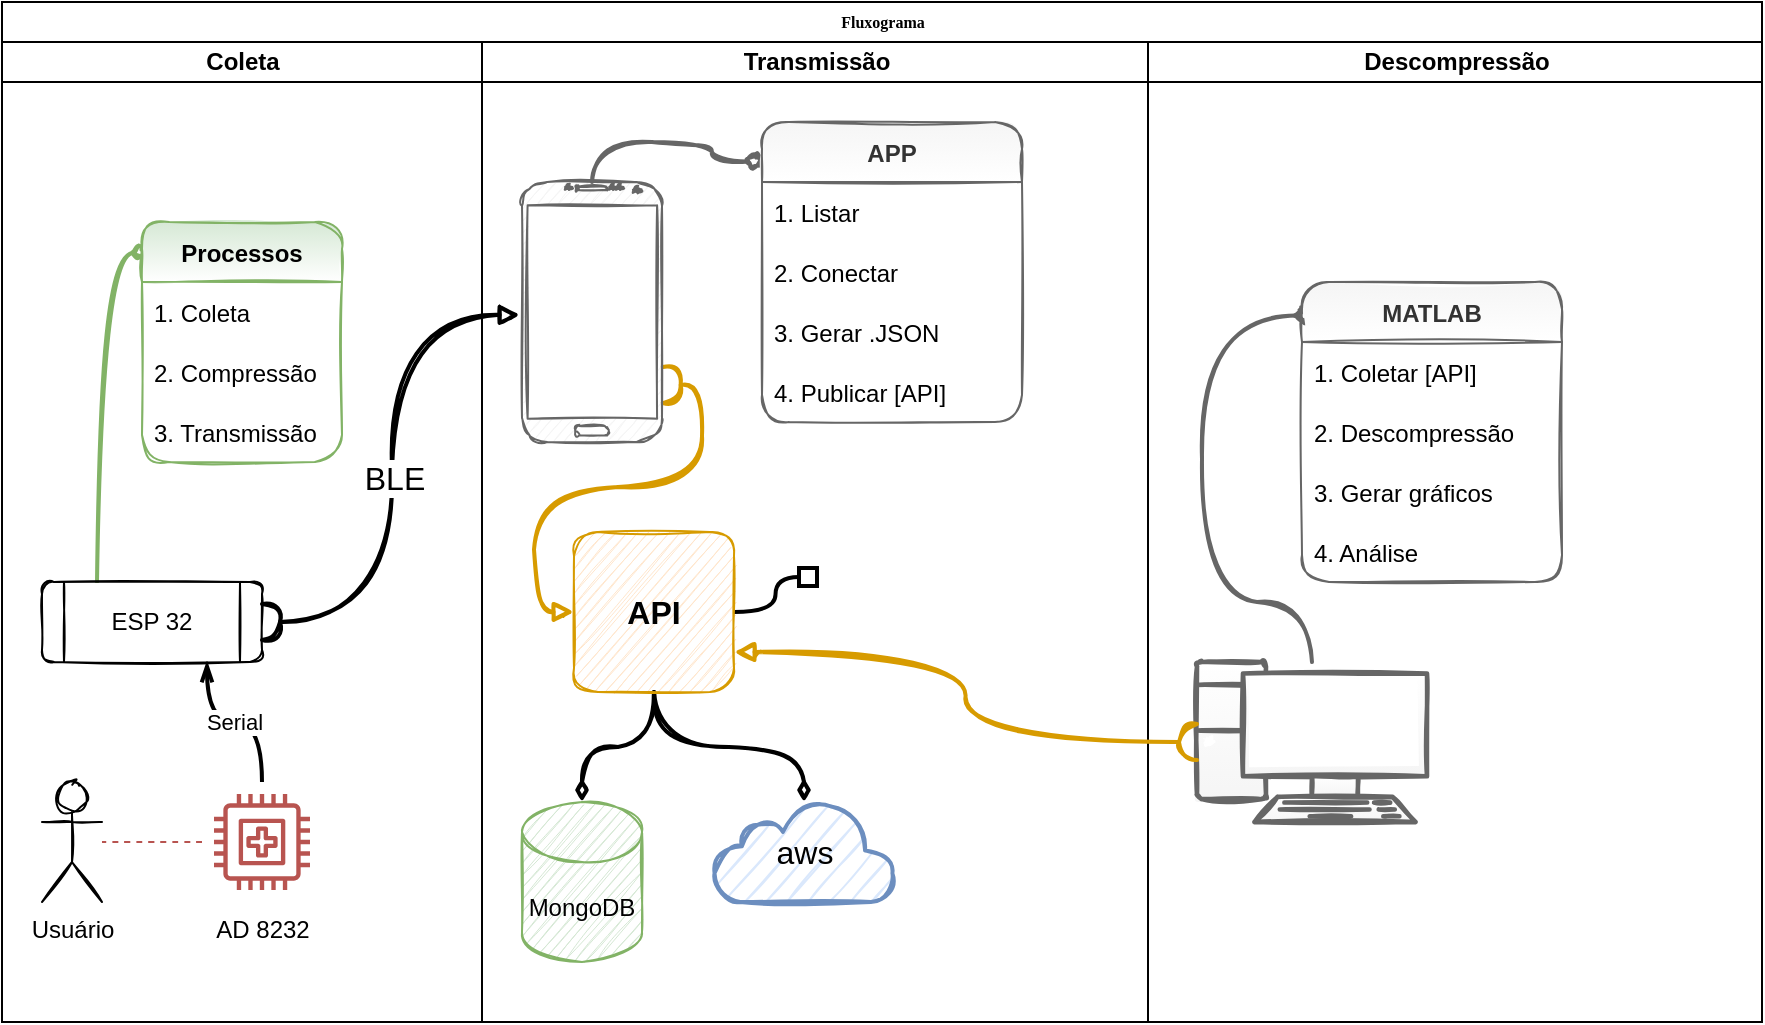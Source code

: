 <mxfile version="18.1.2" type="github">
  <diagram name="Page-1" id="74e2e168-ea6b-b213-b513-2b3c1d86103e">
    <mxGraphModel dx="1185" dy="693" grid="1" gridSize="10" guides="1" tooltips="1" connect="1" arrows="1" fold="1" page="1" pageScale="1" pageWidth="1100" pageHeight="850" background="none" math="0" shadow="0">
      <root>
        <mxCell id="0" />
        <mxCell id="1" parent="0" />
        <mxCell id="77e6c97f196da883-1" value="Fluxograma" style="swimlane;childLayout=stackLayout;startSize=20;rounded=0;shadow=0;labelBackgroundColor=none;strokeWidth=1;fontFamily=Verdana;fontSize=8;align=center;html=1;spacing=2;labelPosition=center;verticalLabelPosition=middle;verticalAlign=middle;swimlaneFillColor=default;" parent="1" vertex="1">
          <mxGeometry x="110" y="110" width="880" height="510" as="geometry">
            <mxRectangle x="104" y="120" width="50" height="40" as="alternateBounds" />
          </mxGeometry>
        </mxCell>
        <mxCell id="77e6c97f196da883-2" value="Coleta" style="swimlane;html=1;startSize=20;" parent="77e6c97f196da883-1" vertex="1">
          <mxGeometry y="20" width="240" height="490" as="geometry" />
        </mxCell>
        <mxCell id="hCg4Fm0Abpj_WRQdYtu--1" value="Usuário" style="shape=umlActor;verticalLabelPosition=bottom;verticalAlign=top;html=1;outlineConnect=0;sketch=1;" vertex="1" parent="77e6c97f196da883-2">
          <mxGeometry x="20" y="370" width="30" height="60" as="geometry" />
        </mxCell>
        <mxCell id="hCg4Fm0Abpj_WRQdYtu--13" value="Serial" style="edgeStyle=orthogonalEdgeStyle;curved=1;orthogonalLoop=1;jettySize=auto;html=1;entryX=0.75;entryY=1;entryDx=0;entryDy=0;endArrow=openThin;endFill=0;strokeWidth=2;" edge="1" parent="77e6c97f196da883-2" source="hCg4Fm0Abpj_WRQdYtu--6" target="hCg4Fm0Abpj_WRQdYtu--7">
          <mxGeometry relative="1" as="geometry" />
        </mxCell>
        <mxCell id="hCg4Fm0Abpj_WRQdYtu--16" style="edgeStyle=orthogonalEdgeStyle;curved=1;orthogonalLoop=1;jettySize=auto;html=1;dashed=1;endArrow=none;endFill=0;fillColor=#f8cecc;strokeColor=#b85450;" edge="1" parent="77e6c97f196da883-2" source="hCg4Fm0Abpj_WRQdYtu--6" target="hCg4Fm0Abpj_WRQdYtu--1">
          <mxGeometry relative="1" as="geometry" />
        </mxCell>
        <mxCell id="hCg4Fm0Abpj_WRQdYtu--6" value="AD 8232" style="sketch=0;outlineConnect=0;strokeColor=#b85450;fillColor=none;dashed=0;verticalLabelPosition=bottom;verticalAlign=top;align=center;html=1;fontSize=12;fontStyle=0;aspect=fixed;shape=mxgraph.aws4.resourceIcon;resIcon=mxgraph.aws4.medical_emergency;shadow=0;" vertex="1" parent="77e6c97f196da883-2">
          <mxGeometry x="100" y="370" width="60" height="60" as="geometry" />
        </mxCell>
        <mxCell id="hCg4Fm0Abpj_WRQdYtu--14" style="edgeStyle=orthogonalEdgeStyle;curved=1;orthogonalLoop=1;jettySize=auto;html=1;exitX=0.25;exitY=0;exitDx=0;exitDy=0;entryX=-0.006;entryY=0.128;entryDx=0;entryDy=0;entryPerimeter=0;endArrow=oval;endFill=1;fillColor=#d5e8d4;strokeColor=#82b366;strokeWidth=2;sketch=1;" edge="1" parent="77e6c97f196da883-2" source="hCg4Fm0Abpj_WRQdYtu--7" target="hCg4Fm0Abpj_WRQdYtu--8">
          <mxGeometry relative="1" as="geometry" />
        </mxCell>
        <mxCell id="hCg4Fm0Abpj_WRQdYtu--7" value="ESP 32" style="shape=process;whiteSpace=wrap;html=1;backgroundOutline=1;glass=0;rounded=1;sketch=1;" vertex="1" parent="77e6c97f196da883-2">
          <mxGeometry x="20" y="270" width="110" height="40" as="geometry" />
        </mxCell>
        <mxCell id="hCg4Fm0Abpj_WRQdYtu--8" value="Processos" style="swimlane;fontStyle=1;childLayout=stackLayout;horizontal=1;startSize=30;horizontalStack=0;resizeParent=1;resizeParentMax=0;resizeLast=0;collapsible=1;marginBottom=0;glass=0;sketch=1;rounded=1;fillColor=#d5e8d4;strokeColor=#82b366;gradientColor=#ffffff;" vertex="1" parent="77e6c97f196da883-2">
          <mxGeometry x="70" y="90" width="100" height="120" as="geometry" />
        </mxCell>
        <mxCell id="hCg4Fm0Abpj_WRQdYtu--9" value="1. Coleta" style="text;strokeColor=none;fillColor=none;align=left;verticalAlign=middle;spacingLeft=4;spacingRight=4;overflow=hidden;points=[[0,0.5],[1,0.5]];portConstraint=eastwest;rotatable=0;" vertex="1" parent="hCg4Fm0Abpj_WRQdYtu--8">
          <mxGeometry y="30" width="100" height="30" as="geometry" />
        </mxCell>
        <mxCell id="hCg4Fm0Abpj_WRQdYtu--10" value="2. Compressão" style="text;strokeColor=none;fillColor=none;align=left;verticalAlign=middle;spacingLeft=4;spacingRight=4;overflow=hidden;points=[[0,0.5],[1,0.5]];portConstraint=eastwest;rotatable=0;" vertex="1" parent="hCg4Fm0Abpj_WRQdYtu--8">
          <mxGeometry y="60" width="100" height="30" as="geometry" />
        </mxCell>
        <mxCell id="hCg4Fm0Abpj_WRQdYtu--11" value="3. Transmissão" style="text;strokeColor=none;fillColor=none;align=left;verticalAlign=middle;spacingLeft=4;spacingRight=4;overflow=hidden;points=[[0,0.5],[1,0.5]];portConstraint=eastwest;rotatable=0;" vertex="1" parent="hCg4Fm0Abpj_WRQdYtu--8">
          <mxGeometry y="90" width="100" height="30" as="geometry" />
        </mxCell>
        <mxCell id="77e6c97f196da883-3" value="Transmissão" style="swimlane;html=1;startSize=20;" parent="77e6c97f196da883-1" vertex="1">
          <mxGeometry x="240" y="20" width="333" height="490" as="geometry" />
        </mxCell>
        <mxCell id="hCg4Fm0Abpj_WRQdYtu--39" style="edgeStyle=orthogonalEdgeStyle;curved=1;orthogonalLoop=1;jettySize=auto;html=1;entryX=-0.03;entryY=0.132;entryDx=0;entryDy=0;fontSize=9;startArrow=none;startFill=0;endArrow=oval;endFill=1;exitX=0.5;exitY=0;exitDx=0;exitDy=0;exitPerimeter=0;entryPerimeter=0;fillColor=#f5f5f5;strokeColor=#666666;strokeWidth=2;sketch=1;" edge="1" parent="77e6c97f196da883-3" source="hCg4Fm0Abpj_WRQdYtu--17" target="hCg4Fm0Abpj_WRQdYtu--35">
          <mxGeometry relative="1" as="geometry" />
        </mxCell>
        <mxCell id="hCg4Fm0Abpj_WRQdYtu--70" style="edgeStyle=orthogonalEdgeStyle;curved=1;orthogonalLoop=1;jettySize=auto;html=1;entryX=0;entryY=0.5;entryDx=0;entryDy=0;fontSize=16;startArrow=halfCircle;startFill=0;endArrow=block;endFill=1;sketch=1;strokeWidth=2;fillColor=#ffe6cc;strokeColor=#d79b00;shadow=0;exitX=1.005;exitY=0.781;exitDx=0;exitDy=0;exitPerimeter=0;" edge="1" parent="77e6c97f196da883-3" source="hCg4Fm0Abpj_WRQdYtu--17" target="hCg4Fm0Abpj_WRQdYtu--67">
          <mxGeometry relative="1" as="geometry" />
        </mxCell>
        <mxCell id="hCg4Fm0Abpj_WRQdYtu--17" value="" style="verticalLabelPosition=bottom;verticalAlign=top;html=1;shadow=0;dashed=0;strokeWidth=1;shape=mxgraph.android.phone2;strokeColor=#666666;rounded=1;glass=0;sketch=1;fillColor=#f5f5f5;fontColor=#333333;" vertex="1" parent="77e6c97f196da883-3">
          <mxGeometry x="20" y="70" width="70" height="130" as="geometry" />
        </mxCell>
        <mxCell id="hCg4Fm0Abpj_WRQdYtu--22" value="MongoDB" style="shape=cylinder3;whiteSpace=wrap;html=1;boundedLbl=1;backgroundOutline=1;size=15;rounded=1;shadow=0;glass=0;sketch=1;fillColor=#d5e8d4;strokeColor=#82b366;" vertex="1" parent="77e6c97f196da883-3">
          <mxGeometry x="20" y="380" width="60" height="80" as="geometry" />
        </mxCell>
        <mxCell id="hCg4Fm0Abpj_WRQdYtu--35" value="APP" style="swimlane;fontStyle=1;childLayout=stackLayout;horizontal=1;startSize=30;horizontalStack=0;resizeParent=1;resizeParentMax=0;resizeLast=0;collapsible=1;marginBottom=0;glass=0;sketch=1;rounded=1;fillColor=#f5f5f5;strokeColor=#666666;fontColor=#333333;gradientColor=#ffffff;container=1;" vertex="1" parent="77e6c97f196da883-3">
          <mxGeometry x="140" y="40" width="130" height="150" as="geometry" />
        </mxCell>
        <mxCell id="hCg4Fm0Abpj_WRQdYtu--36" value="1. Listar" style="text;strokeColor=none;fillColor=none;align=left;verticalAlign=middle;spacingLeft=4;spacingRight=4;overflow=hidden;points=[[0,0.5],[1,0.5]];portConstraint=eastwest;rotatable=0;" vertex="1" parent="77e6c97f196da883-3">
          <mxGeometry x="140" y="70" width="130" height="30" as="geometry" />
        </mxCell>
        <mxCell id="hCg4Fm0Abpj_WRQdYtu--37" value="2. Conectar" style="text;strokeColor=none;fillColor=none;align=left;verticalAlign=middle;spacingLeft=4;spacingRight=4;overflow=hidden;points=[[0,0.5],[1,0.5]];portConstraint=eastwest;rotatable=0;" vertex="1" parent="77e6c97f196da883-3">
          <mxGeometry x="140" y="100" width="130" height="30" as="geometry" />
        </mxCell>
        <mxCell id="hCg4Fm0Abpj_WRQdYtu--38" value="3. Gerar .JSON" style="text;strokeColor=none;fillColor=none;align=left;verticalAlign=middle;spacingLeft=4;spacingRight=4;overflow=hidden;points=[[0,0.5],[1,0.5]];portConstraint=eastwest;rotatable=0;" vertex="1" parent="77e6c97f196da883-3">
          <mxGeometry x="140" y="130" width="130" height="30" as="geometry" />
        </mxCell>
        <mxCell id="hCg4Fm0Abpj_WRQdYtu--53" value="4. Publicar [API]" style="text;strokeColor=none;fillColor=none;align=left;verticalAlign=middle;spacingLeft=4;spacingRight=4;overflow=hidden;points=[[0,0.5],[1,0.5]];portConstraint=eastwest;rotatable=0;" vertex="1" parent="77e6c97f196da883-3">
          <mxGeometry x="140" y="160" width="130" height="30" as="geometry" />
        </mxCell>
        <mxCell id="hCg4Fm0Abpj_WRQdYtu--52" style="group" vertex="1" connectable="0" parent="77e6c97f196da883-3">
          <mxGeometry x="140" y="190" width="130" height="90" as="geometry" />
        </mxCell>
        <mxCell id="hCg4Fm0Abpj_WRQdYtu--71" style="edgeStyle=orthogonalEdgeStyle;curved=1;sketch=1;orthogonalLoop=1;jettySize=auto;html=1;exitX=0.5;exitY=1;exitDx=0;exitDy=0;entryX=0.5;entryY=0;entryDx=0;entryDy=0;entryPerimeter=0;fontSize=16;startArrow=none;startFill=0;endArrow=diamondThin;endFill=1;strokeWidth=2;" edge="1" parent="77e6c97f196da883-3" source="hCg4Fm0Abpj_WRQdYtu--67" target="hCg4Fm0Abpj_WRQdYtu--22">
          <mxGeometry relative="1" as="geometry" />
        </mxCell>
        <mxCell id="hCg4Fm0Abpj_WRQdYtu--72" style="edgeStyle=orthogonalEdgeStyle;curved=1;sketch=1;orthogonalLoop=1;jettySize=auto;html=1;exitX=0.5;exitY=1;exitDx=0;exitDy=0;fontSize=16;startArrow=none;startFill=0;endArrow=diamondThin;endFill=1;strokeWidth=2;" edge="1" parent="77e6c97f196da883-3" source="hCg4Fm0Abpj_WRQdYtu--67" target="hCg4Fm0Abpj_WRQdYtu--78">
          <mxGeometry relative="1" as="geometry">
            <mxPoint x="166.5" y="380" as="targetPoint" />
          </mxGeometry>
        </mxCell>
        <mxCell id="hCg4Fm0Abpj_WRQdYtu--77" style="edgeStyle=orthogonalEdgeStyle;curved=1;sketch=0;orthogonalLoop=1;jettySize=auto;html=1;entryX=0;entryY=0.5;entryDx=0;entryDy=0;fontSize=16;startArrow=none;startFill=0;endArrow=box;endFill=0;strokeWidth=2;" edge="1" parent="77e6c97f196da883-3" source="hCg4Fm0Abpj_WRQdYtu--67" target="hCg4Fm0Abpj_WRQdYtu--74">
          <mxGeometry relative="1" as="geometry" />
        </mxCell>
        <mxCell id="hCg4Fm0Abpj_WRQdYtu--67" value="&lt;font style=&quot;font-size: 16px;&quot;&gt;API&lt;/font&gt;" style="whiteSpace=wrap;html=1;aspect=fixed;rounded=1;shadow=0;glass=0;sketch=1;fontSize=9;fillColor=#ffe6cc;fontStyle=1;strokeColor=#d79b00;gradientDirection=radial;fillStyle=auto;" vertex="1" parent="77e6c97f196da883-3">
          <mxGeometry x="46" y="245" width="80" height="80" as="geometry" />
        </mxCell>
        <mxCell id="hCg4Fm0Abpj_WRQdYtu--74" value="" style="shape=image;html=1;verticalAlign=top;verticalLabelPosition=bottom;labelBackgroundColor=#ffffff;imageAspect=0;aspect=fixed;image=https://cdn2.iconfinder.com/data/icons/boxicons-logos/24/bxl-heroku-128.png;rounded=1;shadow=0;glass=0;sketch=1;fontSize=16;fillColor=none;gradientColor=#ffffff;imageBackground=none;imageBorder=none;" vertex="1" parent="77e6c97f196da883-3">
          <mxGeometry x="167.5" y="230" width="75" height="75" as="geometry" />
        </mxCell>
        <mxCell id="hCg4Fm0Abpj_WRQdYtu--78" value="aws" style="html=1;outlineConnect=0;fillColor=#dae8fc;strokeColor=#6c8ebf;gradientDirection=north;strokeWidth=2;shape=mxgraph.networks.cloud;rounded=1;shadow=0;glass=0;sketch=1;fillStyle=auto;fontSize=16;" vertex="1" parent="77e6c97f196da883-3">
          <mxGeometry x="116" y="380" width="90" height="50" as="geometry" />
        </mxCell>
        <mxCell id="77e6c97f196da883-4" value="Descompressão" style="swimlane;html=1;startSize=20;align=center;fillColor=default;gradientColor=none;" parent="77e6c97f196da883-1" vertex="1">
          <mxGeometry x="573" y="20" width="307" height="490" as="geometry" />
        </mxCell>
        <mxCell id="hCg4Fm0Abpj_WRQdYtu--102" style="edgeStyle=orthogonalEdgeStyle;curved=1;sketch=1;orthogonalLoop=1;jettySize=auto;html=1;entryX=0.005;entryY=0.112;entryDx=0;entryDy=0;entryPerimeter=0;shadow=0;fontSize=16;fontColor=#000000;startArrow=none;startFill=0;endArrow=oval;endFill=1;strokeWidth=2;fillColor=#f5f5f5;strokeColor=#666666;" edge="1" parent="77e6c97f196da883-4" source="hCg4Fm0Abpj_WRQdYtu--81" target="hCg4Fm0Abpj_WRQdYtu--88">
          <mxGeometry relative="1" as="geometry">
            <Array as="points">
              <mxPoint x="82" y="280" />
              <mxPoint x="27" y="280" />
              <mxPoint x="27" y="137" />
            </Array>
          </mxGeometry>
        </mxCell>
        <mxCell id="hCg4Fm0Abpj_WRQdYtu--81" value="" style="verticalAlign=top;verticalLabelPosition=bottom;labelPosition=center;align=center;html=1;outlineConnect=0;gradientDirection=north;strokeWidth=2;shape=mxgraph.networks.pc;rounded=1;shadow=0;glass=0;sketch=1;fillStyle=auto;fontSize=16;fillColor=#f5f5f5;strokeColor=#666666;fontColor=#333333;gradientColor=#ffffff;" vertex="1" parent="77e6c97f196da883-4">
          <mxGeometry x="24.5" y="310" width="115" height="80" as="geometry" />
        </mxCell>
        <mxCell id="hCg4Fm0Abpj_WRQdYtu--94" value="" style="group" vertex="1" connectable="0" parent="77e6c97f196da883-4">
          <mxGeometry x="77" y="120" width="130" height="150" as="geometry" />
        </mxCell>
        <mxCell id="hCg4Fm0Abpj_WRQdYtu--88" value="MATLAB" style="swimlane;fontStyle=1;childLayout=stackLayout;horizontal=1;startSize=30;horizontalStack=0;resizeParent=1;resizeParentMax=0;resizeLast=0;collapsible=1;marginBottom=0;glass=0;sketch=1;rounded=1;fillColor=#f5f5f5;strokeColor=#666666;fontColor=#333333;gradientColor=#ffffff;container=1;" vertex="1" parent="hCg4Fm0Abpj_WRQdYtu--94">
          <mxGeometry width="130" height="150" as="geometry" />
        </mxCell>
        <mxCell id="hCg4Fm0Abpj_WRQdYtu--89" value="1. Coletar [API]" style="text;strokeColor=none;fillColor=none;align=left;verticalAlign=middle;spacingLeft=4;spacingRight=4;overflow=hidden;points=[[0,0.5],[1,0.5]];portConstraint=eastwest;rotatable=0;" vertex="1" parent="hCg4Fm0Abpj_WRQdYtu--94">
          <mxGeometry y="30" width="130" height="30" as="geometry" />
        </mxCell>
        <mxCell id="hCg4Fm0Abpj_WRQdYtu--90" value="2. Descompressão" style="text;strokeColor=none;fillColor=none;align=left;verticalAlign=middle;spacingLeft=4;spacingRight=4;overflow=hidden;points=[[0,0.5],[1,0.5]];portConstraint=eastwest;rotatable=0;" vertex="1" parent="hCg4Fm0Abpj_WRQdYtu--94">
          <mxGeometry y="60" width="130" height="30" as="geometry" />
        </mxCell>
        <mxCell id="hCg4Fm0Abpj_WRQdYtu--91" value="3. Gerar gráficos" style="text;strokeColor=none;fillColor=none;align=left;verticalAlign=middle;spacingLeft=4;spacingRight=4;overflow=hidden;points=[[0,0.5],[1,0.5]];portConstraint=eastwest;rotatable=0;" vertex="1" parent="hCg4Fm0Abpj_WRQdYtu--94">
          <mxGeometry y="90" width="130" height="30" as="geometry" />
        </mxCell>
        <mxCell id="hCg4Fm0Abpj_WRQdYtu--92" value="4. Análise" style="text;strokeColor=none;fillColor=none;align=left;verticalAlign=middle;spacingLeft=4;spacingRight=4;overflow=hidden;points=[[0,0.5],[1,0.5]];portConstraint=eastwest;rotatable=0;" vertex="1" parent="hCg4Fm0Abpj_WRQdYtu--94">
          <mxGeometry y="120" width="130" height="30" as="geometry" />
        </mxCell>
        <mxCell id="hCg4Fm0Abpj_WRQdYtu--86" style="edgeStyle=orthogonalEdgeStyle;curved=1;sketch=1;orthogonalLoop=1;jettySize=auto;html=1;exitX=1;exitY=0.5;exitDx=0;exitDy=0;entryX=-0.014;entryY=0.511;entryDx=0;entryDy=0;entryPerimeter=0;fontSize=16;fontColor=#000000;startArrow=halfCircle;startFill=0;endArrow=block;endFill=1;strokeWidth=2;" edge="1" parent="77e6c97f196da883-1" source="hCg4Fm0Abpj_WRQdYtu--7" target="hCg4Fm0Abpj_WRQdYtu--17">
          <mxGeometry relative="1" as="geometry" />
        </mxCell>
        <mxCell id="hCg4Fm0Abpj_WRQdYtu--87" value="BLE" style="edgeLabel;html=1;align=center;verticalAlign=middle;resizable=0;points=[];fontSize=16;fontColor=#000000;" vertex="1" connectable="0" parent="hCg4Fm0Abpj_WRQdYtu--86">
          <mxGeometry x="-0.031" y="-1" relative="1" as="geometry">
            <mxPoint as="offset" />
          </mxGeometry>
        </mxCell>
        <mxCell id="hCg4Fm0Abpj_WRQdYtu--93" style="edgeStyle=orthogonalEdgeStyle;curved=1;sketch=1;orthogonalLoop=1;jettySize=auto;html=1;exitX=0;exitY=0.5;exitDx=0;exitDy=0;exitPerimeter=0;entryX=1;entryY=0.75;entryDx=0;entryDy=0;fontSize=16;fontColor=#000000;startArrow=halfCircle;startFill=0;endArrow=block;endFill=1;strokeWidth=2;fillColor=#ffe6cc;strokeColor=#d79b00;" edge="1" parent="77e6c97f196da883-1" source="hCg4Fm0Abpj_WRQdYtu--81" target="hCg4Fm0Abpj_WRQdYtu--67">
          <mxGeometry relative="1" as="geometry" />
        </mxCell>
      </root>
    </mxGraphModel>
  </diagram>
</mxfile>
